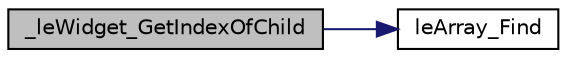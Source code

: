 digraph "_leWidget_GetIndexOfChild"
{
 // LATEX_PDF_SIZE
  edge [fontname="Helvetica",fontsize="10",labelfontname="Helvetica",labelfontsize="10"];
  node [fontname="Helvetica",fontsize="10",shape=record];
  rankdir="LR";
  Node1 [label="_leWidget_GetIndexOfChild",height=0.2,width=0.4,color="black", fillcolor="grey75", style="filled", fontcolor="black",tooltip=" "];
  Node1 -> Node2 [color="midnightblue",fontsize="10",style="solid",fontname="Helvetica"];
  Node2 [label="leArray_Find",height=0.2,width=0.4,color="black", fillcolor="white", style="filled",URL="$legato__array_8c.html#a0ee4fb0056c8e95dd38ce68d33cf848b",tooltip=" "];
}
